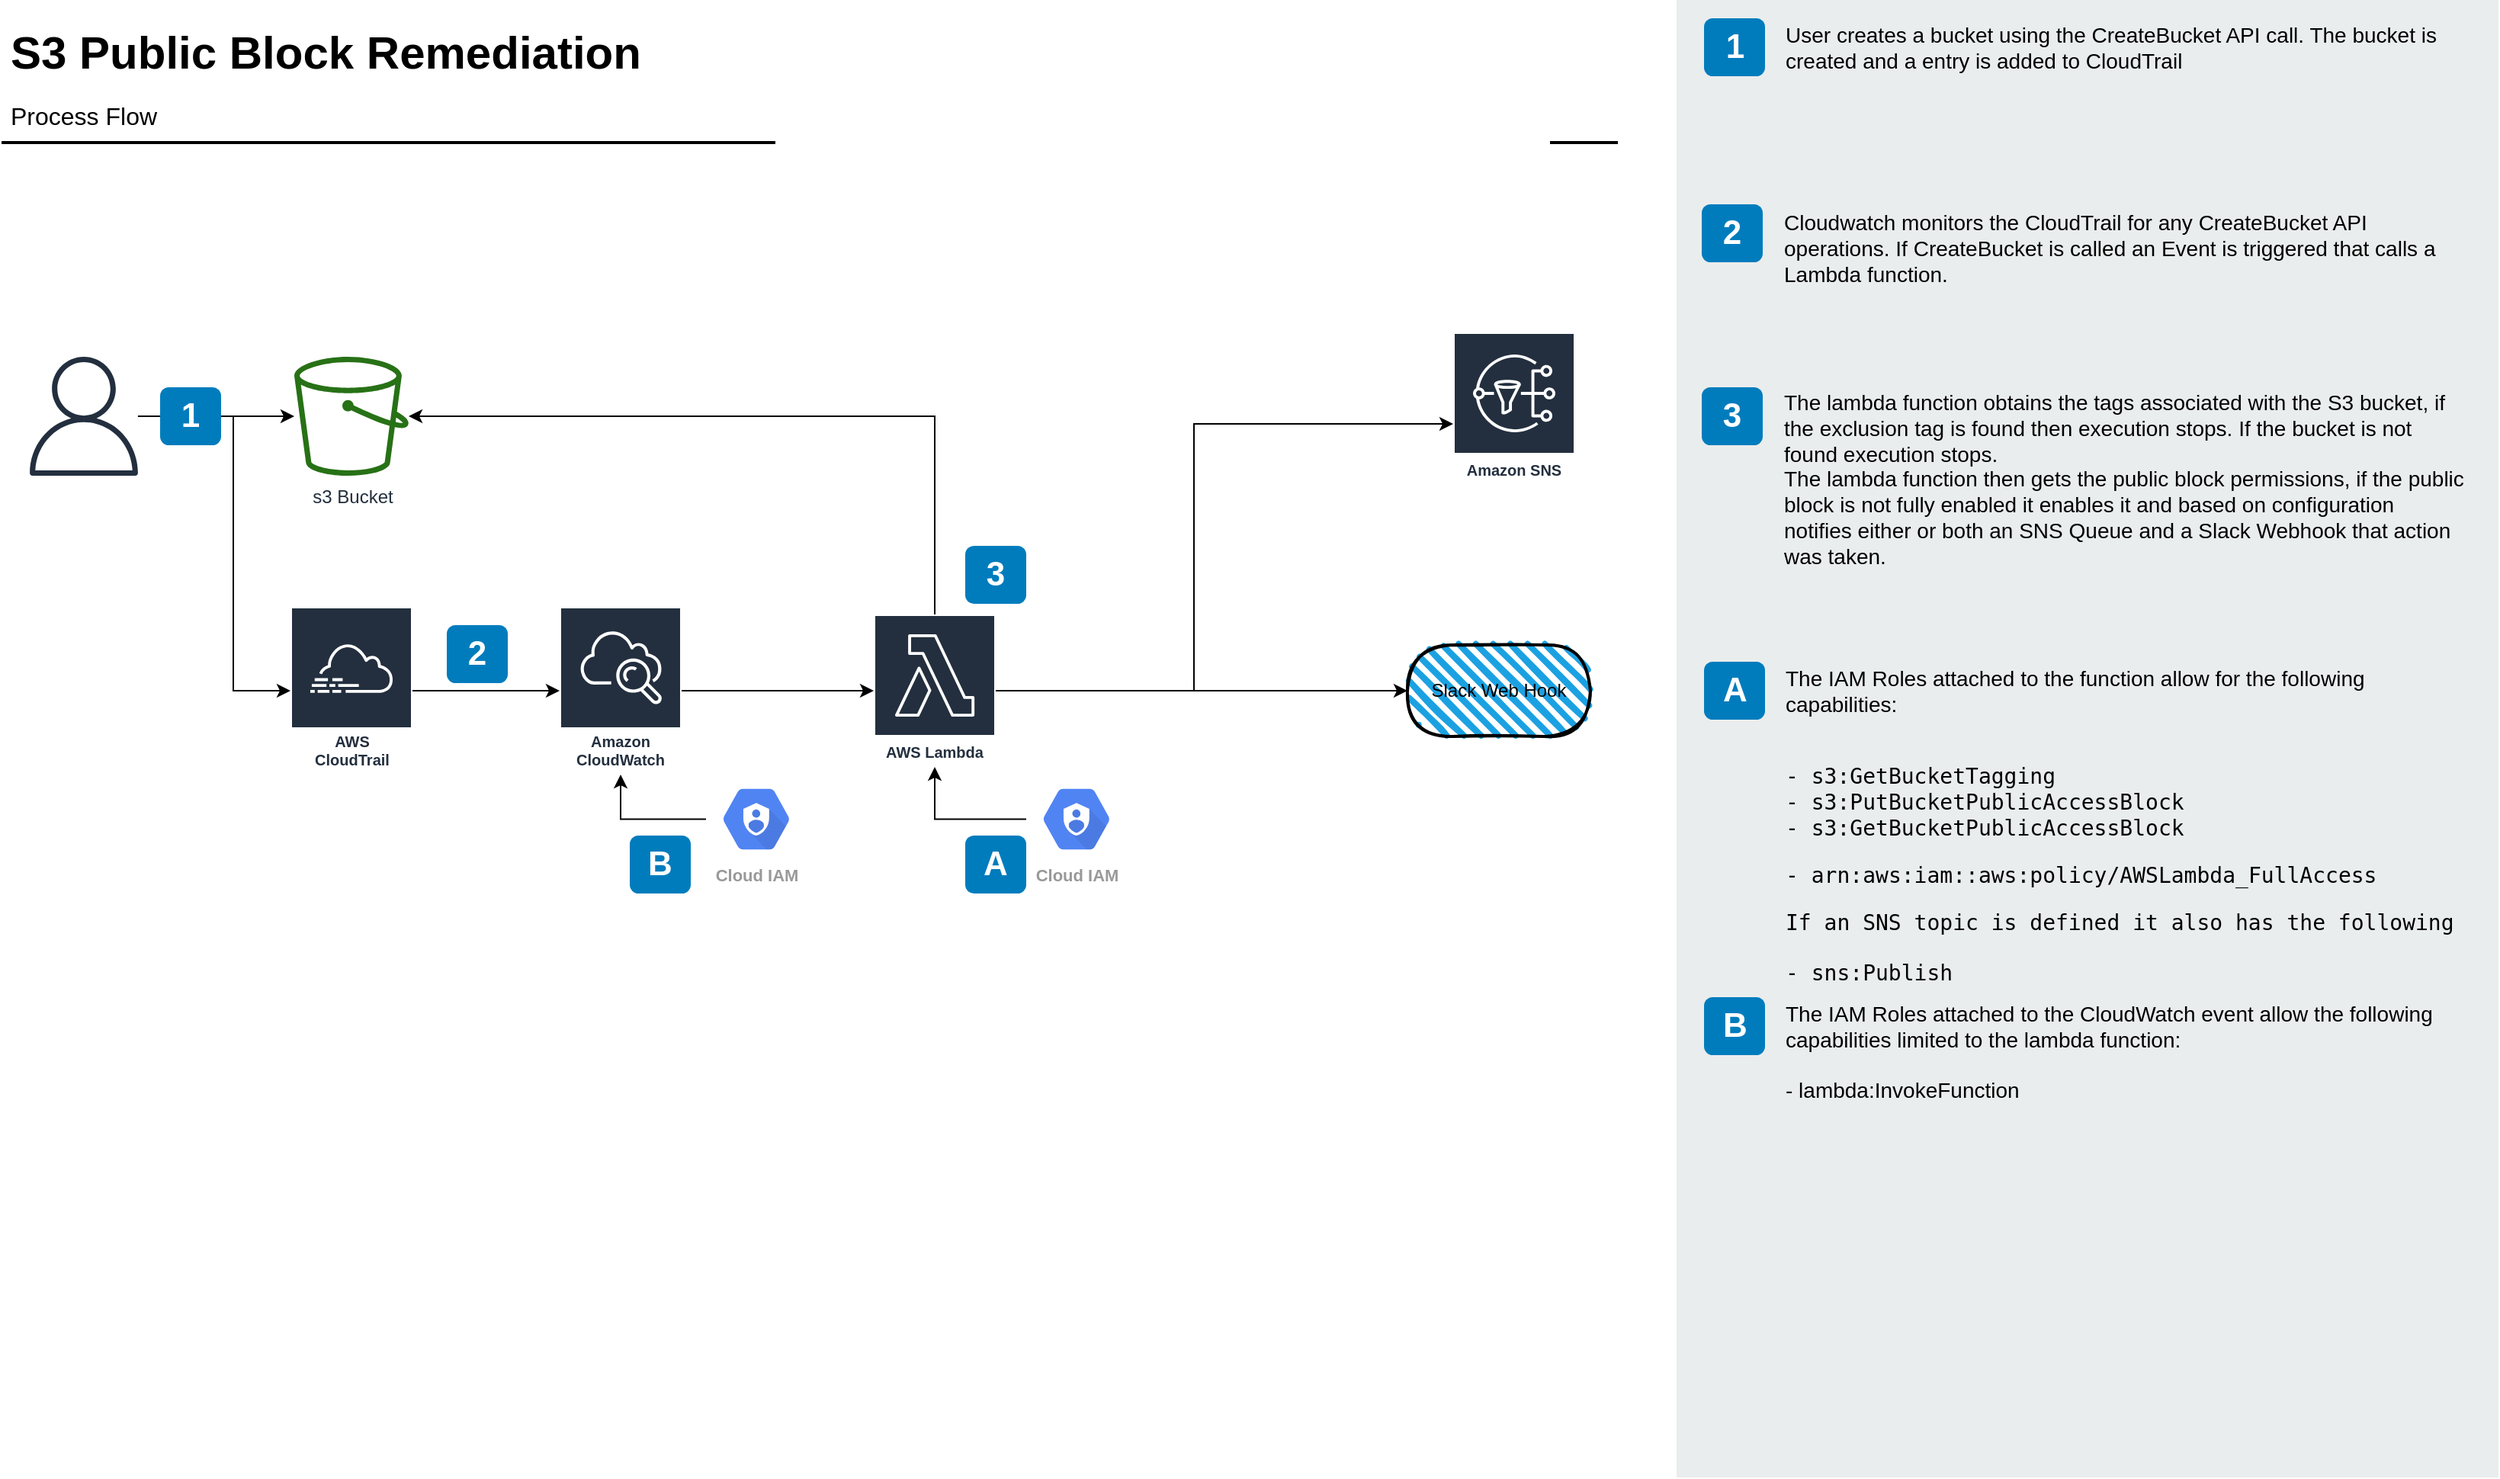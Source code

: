 <mxfile version="13.7.3" type="device"><diagram id="Ht1M8jgEwFfnCIfOTk4-" name="Page-1"><mxGraphModel dx="2411" dy="997" grid="1" gridSize="10" guides="1" tooltips="1" connect="1" arrows="1" fold="1" page="1" pageScale="1" pageWidth="827" pageHeight="1169" math="0" shadow="0"><root><mxCell id="0"/><mxCell id="1" parent="0"/><mxCell id="-QjtrjUzRDEMRZ5MF8oH-47" value="S3 Public Block Remediation" style="text;html=1;resizable=0;points=[];autosize=1;align=left;verticalAlign=top;spacingTop=-4;fontSize=30;fontStyle=1" parent="1" vertex="1"><mxGeometry x="12" y="65.5" width="430" height="40" as="geometry"/></mxCell><mxCell id="-QjtrjUzRDEMRZ5MF8oH-48" value="Process Flow" style="text;html=1;resizable=0;points=[];autosize=1;align=left;verticalAlign=top;spacingTop=-4;fontSize=16" parent="1" vertex="1"><mxGeometry x="12" y="115.5" width="110" height="20" as="geometry"/></mxCell><mxCell id="SCVMTBWpLvtzJIhz15lM-1" value="" style="line;strokeWidth=2;html=1;fontSize=14;" parent="1" vertex="1"><mxGeometry x="8" y="140.5" width="1060" height="10" as="geometry"/></mxCell><mxCell id="7OVz4w7n9kzEPWy-4BBC-3" value="" style="rounded=0;whiteSpace=wrap;html=1;fillColor=#EAEDED;fontSize=22;fontColor=#FFFFFF;strokeColor=none;labelBackgroundColor=none;" parent="1" vertex="1"><mxGeometry x="1106.5" y="52" width="539" height="969" as="geometry"/></mxCell><mxCell id="7OVz4w7n9kzEPWy-4BBC-4" value="1" style="rounded=1;whiteSpace=wrap;html=1;fillColor=#007CBD;strokeColor=none;fontColor=#FFFFFF;fontStyle=1;fontSize=22;labelBackgroundColor=none;" parent="1" vertex="1"><mxGeometry x="1124.5" y="64" width="40" height="38" as="geometry"/></mxCell><mxCell id="7OVz4w7n9kzEPWy-4BBC-5" value="2" style="rounded=1;whiteSpace=wrap;html=1;fillColor=#007CBD;strokeColor=none;fontColor=#FFFFFF;fontStyle=1;fontSize=22;labelBackgroundColor=none;" parent="1" vertex="1"><mxGeometry x="1123" y="186" width="40" height="38" as="geometry"/></mxCell><mxCell id="7OVz4w7n9kzEPWy-4BBC-6" value="3" style="rounded=1;whiteSpace=wrap;html=1;fillColor=#007CBD;strokeColor=none;fontColor=#FFFFFF;fontStyle=1;fontSize=22;labelBackgroundColor=none;" parent="1" vertex="1"><mxGeometry x="1123" y="306" width="40" height="38" as="geometry"/></mxCell><mxCell id="7OVz4w7n9kzEPWy-4BBC-13" value="&lt;span&gt;User creates a bucket using the CreateBucket API call. The bucket is created and a entry is added to CloudTrail&lt;/span&gt;" style="text;html=1;align=left;verticalAlign=top;spacingTop=-4;fontSize=14;labelBackgroundColor=none;whiteSpace=wrap;" parent="1" vertex="1"><mxGeometry x="1176" y="63.5" width="449" height="118" as="geometry"/></mxCell><mxCell id="7OVz4w7n9kzEPWy-4BBC-14" value="&lt;span&gt;Cloudwatch monitors the CloudTrail for any CreateBucket API operations. If CreateBucket is called an Event is triggered that calls a Lambda function.&lt;/span&gt;" style="text;html=1;align=left;verticalAlign=top;spacingTop=-4;fontSize=14;labelBackgroundColor=none;whiteSpace=wrap;" parent="1" vertex="1"><mxGeometry x="1175" y="186.5" width="450" height="115" as="geometry"/></mxCell><mxCell id="7OVz4w7n9kzEPWy-4BBC-15" value="&lt;span&gt;The lambda function obtains the tags associated with the S3 bucket, if the exclusion tag is found then execution stops. If the bucket is not found execution stops.&lt;br&gt;The lambda function then gets the public block permissions, if the public block is not fully enabled it enables it and based on configuration notifies either or both an SNS Queue and a Slack Webhook that action was taken.&lt;br&gt;&lt;/span&gt;" style="text;html=1;align=left;verticalAlign=top;spacingTop=-4;fontSize=14;labelBackgroundColor=none;whiteSpace=wrap;" parent="1" vertex="1"><mxGeometry x="1175" y="304.5" width="450" height="117" as="geometry"/></mxCell><mxCell id="dU9wrBMJzC-JrrutP6yy-3" style="edgeStyle=orthogonalEdgeStyle;rounded=0;orthogonalLoop=1;jettySize=auto;html=1;" edge="1" parent="1" source="dU9wrBMJzC-JrrutP6yy-1" target="dU9wrBMJzC-JrrutP6yy-2"><mxGeometry relative="1" as="geometry"/></mxCell><mxCell id="dU9wrBMJzC-JrrutP6yy-1" value="" style="outlineConnect=0;fontColor=#232F3E;gradientColor=none;fillColor=#232F3E;strokeColor=none;dashed=0;verticalLabelPosition=bottom;verticalAlign=top;align=center;html=1;fontSize=12;fontStyle=0;aspect=fixed;pointerEvents=1;shape=mxgraph.aws4.user;" vertex="1" parent="1"><mxGeometry x="23" y="286" width="78" height="78" as="geometry"/></mxCell><mxCell id="dU9wrBMJzC-JrrutP6yy-5" style="edgeStyle=orthogonalEdgeStyle;rounded=0;orthogonalLoop=1;jettySize=auto;html=1;" edge="1" parent="1" target="dU9wrBMJzC-JrrutP6yy-4"><mxGeometry relative="1" as="geometry"><mxPoint x="150" y="325" as="sourcePoint"/><Array as="points"><mxPoint x="160" y="325"/><mxPoint x="160" y="505"/></Array></mxGeometry></mxCell><mxCell id="dU9wrBMJzC-JrrutP6yy-2" value="s3 Bucket" style="outlineConnect=0;fontColor=#232F3E;gradientColor=none;fillColor=#277116;strokeColor=none;dashed=0;verticalLabelPosition=bottom;verticalAlign=top;align=center;html=1;fontSize=12;fontStyle=0;aspect=fixed;pointerEvents=1;shape=mxgraph.aws4.bucket;" vertex="1" parent="1"><mxGeometry x="200" y="286" width="75" height="78" as="geometry"/></mxCell><mxCell id="dU9wrBMJzC-JrrutP6yy-7" style="edgeStyle=orthogonalEdgeStyle;rounded=0;orthogonalLoop=1;jettySize=auto;html=1;" edge="1" parent="1" source="dU9wrBMJzC-JrrutP6yy-4" target="dU9wrBMJzC-JrrutP6yy-6"><mxGeometry relative="1" as="geometry"/></mxCell><mxCell id="dU9wrBMJzC-JrrutP6yy-4" value="AWS&#10;CloudTrail" style="outlineConnect=0;fontColor=#232F3E;gradientColor=none;strokeColor=#ffffff;fillColor=#232F3E;dashed=0;verticalLabelPosition=middle;verticalAlign=bottom;align=center;html=1;whiteSpace=wrap;fontSize=10;fontStyle=1;spacing=3;shape=mxgraph.aws4.productIcon;prIcon=mxgraph.aws4.cloudtrail;" vertex="1" parent="1"><mxGeometry x="197.5" y="450" width="80" height="110" as="geometry"/></mxCell><mxCell id="dU9wrBMJzC-JrrutP6yy-10" style="edgeStyle=orthogonalEdgeStyle;rounded=0;orthogonalLoop=1;jettySize=auto;html=1;" edge="1" parent="1" source="dU9wrBMJzC-JrrutP6yy-6" target="dU9wrBMJzC-JrrutP6yy-8"><mxGeometry relative="1" as="geometry"/></mxCell><mxCell id="dU9wrBMJzC-JrrutP6yy-6" value="Amazon CloudWatch" style="outlineConnect=0;fontColor=#232F3E;gradientColor=none;strokeColor=#ffffff;fillColor=#232F3E;dashed=0;verticalLabelPosition=middle;verticalAlign=bottom;align=center;html=1;whiteSpace=wrap;fontSize=10;fontStyle=1;spacing=3;shape=mxgraph.aws4.productIcon;prIcon=mxgraph.aws4.cloudwatch;" vertex="1" parent="1"><mxGeometry x="374" y="450" width="80" height="110" as="geometry"/></mxCell><mxCell id="dU9wrBMJzC-JrrutP6yy-9" style="edgeStyle=orthogonalEdgeStyle;rounded=0;orthogonalLoop=1;jettySize=auto;html=1;" edge="1" parent="1" source="dU9wrBMJzC-JrrutP6yy-8" target="dU9wrBMJzC-JrrutP6yy-2"><mxGeometry relative="1" as="geometry"><Array as="points"><mxPoint x="620" y="325"/></Array></mxGeometry></mxCell><mxCell id="dU9wrBMJzC-JrrutP6yy-18" style="edgeStyle=orthogonalEdgeStyle;rounded=0;orthogonalLoop=1;jettySize=auto;html=1;" edge="1" parent="1" source="dU9wrBMJzC-JrrutP6yy-8" target="dU9wrBMJzC-JrrutP6yy-17"><mxGeometry relative="1" as="geometry"/></mxCell><mxCell id="dU9wrBMJzC-JrrutP6yy-19" style="edgeStyle=orthogonalEdgeStyle;rounded=0;orthogonalLoop=1;jettySize=auto;html=1;" edge="1" parent="1" source="dU9wrBMJzC-JrrutP6yy-8" target="dU9wrBMJzC-JrrutP6yy-16"><mxGeometry relative="1" as="geometry"><Array as="points"><mxPoint x="790" y="505"/><mxPoint x="790" y="330"/></Array></mxGeometry></mxCell><mxCell id="dU9wrBMJzC-JrrutP6yy-8" value="AWS Lambda" style="outlineConnect=0;fontColor=#232F3E;gradientColor=none;strokeColor=#ffffff;fillColor=#232F3E;dashed=0;verticalLabelPosition=middle;verticalAlign=bottom;align=center;html=1;whiteSpace=wrap;fontSize=10;fontStyle=1;spacing=3;shape=mxgraph.aws4.productIcon;prIcon=mxgraph.aws4.lambda;" vertex="1" parent="1"><mxGeometry x="580" y="455" width="80" height="100" as="geometry"/></mxCell><mxCell id="dU9wrBMJzC-JrrutP6yy-11" value="1" style="rounded=1;whiteSpace=wrap;html=1;fillColor=#007CBD;strokeColor=none;fontColor=#FFFFFF;fontStyle=1;fontSize=22;labelBackgroundColor=none;" vertex="1" parent="1"><mxGeometry x="112" y="306" width="40" height="38" as="geometry"/></mxCell><mxCell id="dU9wrBMJzC-JrrutP6yy-13" value="2" style="rounded=1;whiteSpace=wrap;html=1;fillColor=#007CBD;strokeColor=none;fontColor=#FFFFFF;fontStyle=1;fontSize=22;labelBackgroundColor=none;" vertex="1" parent="1"><mxGeometry x="300" y="462" width="40" height="38" as="geometry"/></mxCell><mxCell id="dU9wrBMJzC-JrrutP6yy-15" value="3" style="rounded=1;whiteSpace=wrap;html=1;fillColor=#007CBD;strokeColor=none;fontColor=#FFFFFF;fontStyle=1;fontSize=22;labelBackgroundColor=none;" vertex="1" parent="1"><mxGeometry x="640" y="410" width="40" height="38" as="geometry"/></mxCell><mxCell id="dU9wrBMJzC-JrrutP6yy-16" value="Amazon SNS" style="outlineConnect=0;fontColor=#232F3E;gradientColor=none;strokeColor=#ffffff;fillColor=#232F3E;dashed=0;verticalLabelPosition=middle;verticalAlign=bottom;align=center;html=1;whiteSpace=wrap;fontSize=10;fontStyle=1;spacing=3;shape=mxgraph.aws4.productIcon;prIcon=mxgraph.aws4.sns;" vertex="1" parent="1"><mxGeometry x="960" y="270" width="80" height="100" as="geometry"/></mxCell><mxCell id="dU9wrBMJzC-JrrutP6yy-17" value="Slack Web Hook" style="rounded=1;whiteSpace=wrap;html=1;strokeWidth=2;fillWeight=4;hachureGap=8;hachureAngle=45;fillColor=#1ba1e2;sketch=1;arcSize=50;" vertex="1" parent="1"><mxGeometry x="930" y="475" width="120" height="60" as="geometry"/></mxCell><mxCell id="dU9wrBMJzC-JrrutP6yy-21" style="edgeStyle=orthogonalEdgeStyle;rounded=0;orthogonalLoop=1;jettySize=auto;html=1;" edge="1" parent="1" source="dU9wrBMJzC-JrrutP6yy-20" target="dU9wrBMJzC-JrrutP6yy-8"><mxGeometry relative="1" as="geometry"/></mxCell><mxCell id="dU9wrBMJzC-JrrutP6yy-20" value="Cloud IAM" style="html=1;fillColor=#5184F3;strokeColor=none;verticalAlign=top;labelPosition=center;verticalLabelPosition=bottom;align=center;spacingTop=-6;fontSize=11;fontStyle=1;fontColor=#999999;shape=mxgraph.gcp2.hexIcon;prIcon=cloud_iam" vertex="1" parent="1"><mxGeometry x="680" y="560" width="66" height="58.5" as="geometry"/></mxCell><mxCell id="dU9wrBMJzC-JrrutP6yy-22" value="A" style="rounded=1;whiteSpace=wrap;html=1;fillColor=#007CBD;strokeColor=none;fontColor=#FFFFFF;fontStyle=1;fontSize=22;labelBackgroundColor=none;" vertex="1" parent="1"><mxGeometry x="640" y="600" width="40" height="38" as="geometry"/></mxCell><mxCell id="dU9wrBMJzC-JrrutP6yy-23" value="A" style="rounded=1;whiteSpace=wrap;html=1;fillColor=#007CBD;strokeColor=none;fontColor=#FFFFFF;fontStyle=1;fontSize=22;labelBackgroundColor=none;" vertex="1" parent="1"><mxGeometry x="1124.5" y="486" width="40" height="38" as="geometry"/></mxCell><mxCell id="dU9wrBMJzC-JrrutP6yy-24" value="&lt;span&gt;The IAM Roles attached to the function allow for the following capabilities:&lt;br&gt;&lt;br&gt;&lt;/span&gt;&lt;pre class=&quot;code highlight&quot; lang=&quot;yaml&quot;&gt;&lt;span id=&quot;LC60&quot; class=&quot;line&quot; lang=&quot;yaml&quot;&gt;&lt;span class=&quot;pi&quot;&gt;-&lt;/span&gt; &lt;span class=&quot;s&quot;&gt;s3:GetBucketTagging&lt;/span&gt;&lt;/span&gt;&lt;br&gt;&lt;span id=&quot;LC61&quot; class=&quot;line&quot; lang=&quot;yaml&quot;&gt;&lt;span class=&quot;pi&quot;&gt;-&lt;/span&gt; &lt;span class=&quot;s&quot;&gt;s3:PutBucketPublicAccessBlock&lt;/span&gt;&lt;/span&gt;&lt;br&gt;&lt;span id=&quot;LC62&quot; class=&quot;line&quot; lang=&quot;yaml&quot;&gt;&lt;span class=&quot;pi&quot;&gt;-&lt;/span&gt; &lt;span class=&quot;s&quot;&gt;s3:GetBucketPublicAccessBlock&lt;/span&gt;&lt;/span&gt;&lt;br&gt;&lt;/pre&gt;&lt;pre class=&quot;code highlight&quot; lang=&quot;yaml&quot;&gt;&lt;span class=&quot;line&quot; lang=&quot;yaml&quot;&gt;&lt;span class=&quot;s&quot;&gt;&lt;code&gt;&lt;span class=&quot;pi&quot;&gt;-&lt;/span&gt; &lt;span class=&quot;s&quot;&gt;arn:aws:iam::aws:policy/AWSLambda_FullAccess&lt;/span&gt;&lt;/code&gt;&lt;br&gt;&lt;/span&gt;&lt;/span&gt;&lt;/pre&gt;&lt;pre class=&quot;code highlight&quot; lang=&quot;yaml&quot;&gt;&lt;span class=&quot;line&quot; lang=&quot;yaml&quot;&gt;&lt;span class=&quot;s&quot;&gt;&lt;code&gt;&lt;span class=&quot;s&quot;&gt;If an SNS topic is defined it also has the following&lt;br/&gt;&lt;br/&gt;- sns:Publish&lt;/span&gt;&lt;/code&gt;&lt;/span&gt;&lt;/span&gt;&lt;/pre&gt;" style="text;html=1;align=left;verticalAlign=top;spacingTop=-4;fontSize=14;labelBackgroundColor=none;whiteSpace=wrap;" vertex="1" parent="1"><mxGeometry x="1176" y="486" width="434" height="220" as="geometry"/></mxCell><mxCell id="dU9wrBMJzC-JrrutP6yy-26" style="edgeStyle=orthogonalEdgeStyle;rounded=0;orthogonalLoop=1;jettySize=auto;html=1;" edge="1" parent="1" source="dU9wrBMJzC-JrrutP6yy-25" target="dU9wrBMJzC-JrrutP6yy-6"><mxGeometry relative="1" as="geometry"><Array as="points"><mxPoint x="414" y="589"/></Array></mxGeometry></mxCell><mxCell id="dU9wrBMJzC-JrrutP6yy-25" value="Cloud IAM" style="html=1;fillColor=#5184F3;strokeColor=none;verticalAlign=top;labelPosition=center;verticalLabelPosition=bottom;align=center;spacingTop=-6;fontSize=11;fontStyle=1;fontColor=#999999;shape=mxgraph.gcp2.hexIcon;prIcon=cloud_iam" vertex="1" parent="1"><mxGeometry x="470" y="560" width="66" height="58.5" as="geometry"/></mxCell><mxCell id="dU9wrBMJzC-JrrutP6yy-27" value="B" style="rounded=1;whiteSpace=wrap;html=1;fillColor=#007CBD;strokeColor=none;fontColor=#FFFFFF;fontStyle=1;fontSize=22;labelBackgroundColor=none;" vertex="1" parent="1"><mxGeometry x="420" y="600" width="40" height="38" as="geometry"/></mxCell><mxCell id="dU9wrBMJzC-JrrutP6yy-28" value="B" style="rounded=1;whiteSpace=wrap;html=1;fillColor=#007CBD;strokeColor=none;fontColor=#FFFFFF;fontStyle=1;fontSize=22;labelBackgroundColor=none;" vertex="1" parent="1"><mxGeometry x="1124.5" y="706" width="40" height="38" as="geometry"/></mxCell><mxCell id="dU9wrBMJzC-JrrutP6yy-29" value="The IAM Roles attached to the CloudWatch event allow the following capabilities limited to the lambda function:&lt;br&gt;&lt;br&gt;- lambda:InvokeFunction" style="text;html=1;align=left;verticalAlign=top;spacingTop=-4;fontSize=14;labelBackgroundColor=none;whiteSpace=wrap;" vertex="1" parent="1"><mxGeometry x="1176" y="706" width="434" height="220" as="geometry"/></mxCell></root></mxGraphModel></diagram></mxfile>